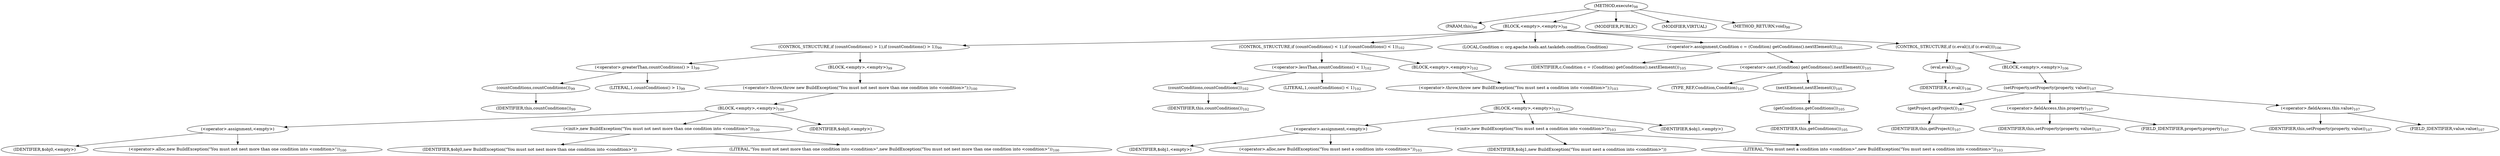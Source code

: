 digraph "execute" {  
"42" [label = <(METHOD,execute)<SUB>98</SUB>> ]
"4" [label = <(PARAM,this)<SUB>98</SUB>> ]
"43" [label = <(BLOCK,&lt;empty&gt;,&lt;empty&gt;)<SUB>98</SUB>> ]
"44" [label = <(CONTROL_STRUCTURE,if (countConditions() &gt; 1),if (countConditions() &gt; 1))<SUB>99</SUB>> ]
"45" [label = <(&lt;operator&gt;.greaterThan,countConditions() &gt; 1)<SUB>99</SUB>> ]
"46" [label = <(countConditions,countConditions())<SUB>99</SUB>> ]
"3" [label = <(IDENTIFIER,this,countConditions())<SUB>99</SUB>> ]
"47" [label = <(LITERAL,1,countConditions() &gt; 1)<SUB>99</SUB>> ]
"48" [label = <(BLOCK,&lt;empty&gt;,&lt;empty&gt;)<SUB>99</SUB>> ]
"49" [label = <(&lt;operator&gt;.throw,throw new BuildException(&quot;You must not nest more than one condition into &lt;condition&gt;&quot;);)<SUB>100</SUB>> ]
"50" [label = <(BLOCK,&lt;empty&gt;,&lt;empty&gt;)<SUB>100</SUB>> ]
"51" [label = <(&lt;operator&gt;.assignment,&lt;empty&gt;)> ]
"52" [label = <(IDENTIFIER,$obj0,&lt;empty&gt;)> ]
"53" [label = <(&lt;operator&gt;.alloc,new BuildException(&quot;You must not nest more than one condition into &lt;condition&gt;&quot;))<SUB>100</SUB>> ]
"54" [label = <(&lt;init&gt;,new BuildException(&quot;You must not nest more than one condition into &lt;condition&gt;&quot;))<SUB>100</SUB>> ]
"55" [label = <(IDENTIFIER,$obj0,new BuildException(&quot;You must not nest more than one condition into &lt;condition&gt;&quot;))> ]
"56" [label = <(LITERAL,&quot;You must not nest more than one condition into &lt;condition&gt;&quot;,new BuildException(&quot;You must not nest more than one condition into &lt;condition&gt;&quot;))<SUB>100</SUB>> ]
"57" [label = <(IDENTIFIER,$obj0,&lt;empty&gt;)> ]
"58" [label = <(CONTROL_STRUCTURE,if (countConditions() &lt; 1),if (countConditions() &lt; 1))<SUB>102</SUB>> ]
"59" [label = <(&lt;operator&gt;.lessThan,countConditions() &lt; 1)<SUB>102</SUB>> ]
"60" [label = <(countConditions,countConditions())<SUB>102</SUB>> ]
"5" [label = <(IDENTIFIER,this,countConditions())<SUB>102</SUB>> ]
"61" [label = <(LITERAL,1,countConditions() &lt; 1)<SUB>102</SUB>> ]
"62" [label = <(BLOCK,&lt;empty&gt;,&lt;empty&gt;)<SUB>102</SUB>> ]
"63" [label = <(&lt;operator&gt;.throw,throw new BuildException(&quot;You must nest a condition into &lt;condition&gt;&quot;);)<SUB>103</SUB>> ]
"64" [label = <(BLOCK,&lt;empty&gt;,&lt;empty&gt;)<SUB>103</SUB>> ]
"65" [label = <(&lt;operator&gt;.assignment,&lt;empty&gt;)> ]
"66" [label = <(IDENTIFIER,$obj1,&lt;empty&gt;)> ]
"67" [label = <(&lt;operator&gt;.alloc,new BuildException(&quot;You must nest a condition into &lt;condition&gt;&quot;))<SUB>103</SUB>> ]
"68" [label = <(&lt;init&gt;,new BuildException(&quot;You must nest a condition into &lt;condition&gt;&quot;))<SUB>103</SUB>> ]
"69" [label = <(IDENTIFIER,$obj1,new BuildException(&quot;You must nest a condition into &lt;condition&gt;&quot;))> ]
"70" [label = <(LITERAL,&quot;You must nest a condition into &lt;condition&gt;&quot;,new BuildException(&quot;You must nest a condition into &lt;condition&gt;&quot;))<SUB>103</SUB>> ]
"71" [label = <(IDENTIFIER,$obj1,&lt;empty&gt;)> ]
"72" [label = <(LOCAL,Condition c: org.apache.tools.ant.taskdefs.condition.Condition)> ]
"73" [label = <(&lt;operator&gt;.assignment,Condition c = (Condition) getConditions().nextElement())<SUB>105</SUB>> ]
"74" [label = <(IDENTIFIER,c,Condition c = (Condition) getConditions().nextElement())<SUB>105</SUB>> ]
"75" [label = <(&lt;operator&gt;.cast,(Condition) getConditions().nextElement())<SUB>105</SUB>> ]
"76" [label = <(TYPE_REF,Condition,Condition)<SUB>105</SUB>> ]
"77" [label = <(nextElement,nextElement())<SUB>105</SUB>> ]
"78" [label = <(getConditions,getConditions())<SUB>105</SUB>> ]
"6" [label = <(IDENTIFIER,this,getConditions())<SUB>105</SUB>> ]
"79" [label = <(CONTROL_STRUCTURE,if (c.eval()),if (c.eval()))<SUB>106</SUB>> ]
"80" [label = <(eval,eval())<SUB>106</SUB>> ]
"81" [label = <(IDENTIFIER,c,eval())<SUB>106</SUB>> ]
"82" [label = <(BLOCK,&lt;empty&gt;,&lt;empty&gt;)<SUB>106</SUB>> ]
"83" [label = <(setProperty,setProperty(property, value))<SUB>107</SUB>> ]
"84" [label = <(getProject,getProject())<SUB>107</SUB>> ]
"7" [label = <(IDENTIFIER,this,getProject())<SUB>107</SUB>> ]
"85" [label = <(&lt;operator&gt;.fieldAccess,this.property)<SUB>107</SUB>> ]
"86" [label = <(IDENTIFIER,this,setProperty(property, value))<SUB>107</SUB>> ]
"87" [label = <(FIELD_IDENTIFIER,property,property)<SUB>107</SUB>> ]
"88" [label = <(&lt;operator&gt;.fieldAccess,this.value)<SUB>107</SUB>> ]
"89" [label = <(IDENTIFIER,this,setProperty(property, value))<SUB>107</SUB>> ]
"90" [label = <(FIELD_IDENTIFIER,value,value)<SUB>107</SUB>> ]
"91" [label = <(MODIFIER,PUBLIC)> ]
"92" [label = <(MODIFIER,VIRTUAL)> ]
"93" [label = <(METHOD_RETURN,void)<SUB>98</SUB>> ]
  "42" -> "4" 
  "42" -> "43" 
  "42" -> "91" 
  "42" -> "92" 
  "42" -> "93" 
  "43" -> "44" 
  "43" -> "58" 
  "43" -> "72" 
  "43" -> "73" 
  "43" -> "79" 
  "44" -> "45" 
  "44" -> "48" 
  "45" -> "46" 
  "45" -> "47" 
  "46" -> "3" 
  "48" -> "49" 
  "49" -> "50" 
  "50" -> "51" 
  "50" -> "54" 
  "50" -> "57" 
  "51" -> "52" 
  "51" -> "53" 
  "54" -> "55" 
  "54" -> "56" 
  "58" -> "59" 
  "58" -> "62" 
  "59" -> "60" 
  "59" -> "61" 
  "60" -> "5" 
  "62" -> "63" 
  "63" -> "64" 
  "64" -> "65" 
  "64" -> "68" 
  "64" -> "71" 
  "65" -> "66" 
  "65" -> "67" 
  "68" -> "69" 
  "68" -> "70" 
  "73" -> "74" 
  "73" -> "75" 
  "75" -> "76" 
  "75" -> "77" 
  "77" -> "78" 
  "78" -> "6" 
  "79" -> "80" 
  "79" -> "82" 
  "80" -> "81" 
  "82" -> "83" 
  "83" -> "84" 
  "83" -> "85" 
  "83" -> "88" 
  "84" -> "7" 
  "85" -> "86" 
  "85" -> "87" 
  "88" -> "89" 
  "88" -> "90" 
}
